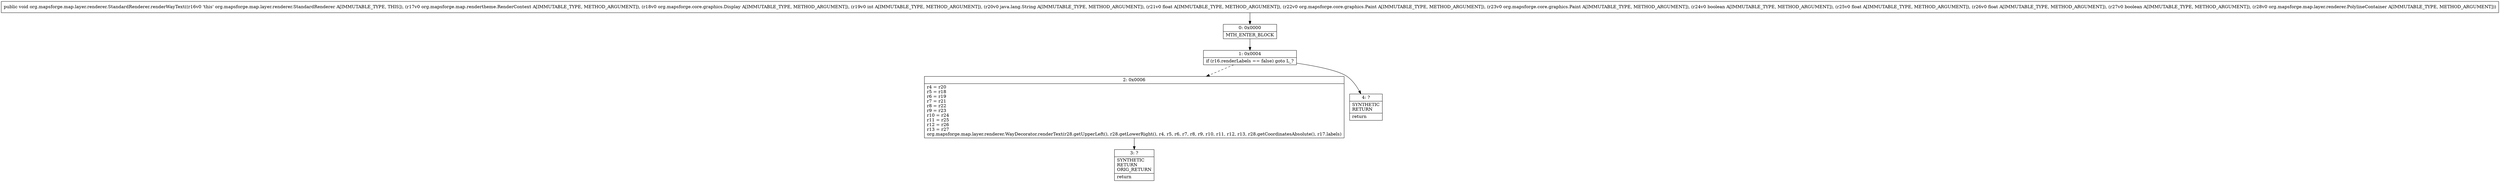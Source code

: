 digraph "CFG fororg.mapsforge.map.layer.renderer.StandardRenderer.renderWayText(Lorg\/mapsforge\/map\/rendertheme\/RenderContext;Lorg\/mapsforge\/core\/graphics\/Display;ILjava\/lang\/String;FLorg\/mapsforge\/core\/graphics\/Paint;Lorg\/mapsforge\/core\/graphics\/Paint;ZFFZLorg\/mapsforge\/map\/layer\/renderer\/PolylineContainer;)V" {
Node_0 [shape=record,label="{0\:\ 0x0000|MTH_ENTER_BLOCK\l}"];
Node_1 [shape=record,label="{1\:\ 0x0004|if (r16.renderLabels == false) goto L_?\l}"];
Node_2 [shape=record,label="{2\:\ 0x0006|r4 = r20\lr5 = r18\lr6 = r19\lr7 = r21\lr8 = r22\lr9 = r23\lr10 = r24\lr11 = r25\lr12 = r26\lr13 = r27\lorg.mapsforge.map.layer.renderer.WayDecorator.renderText(r28.getUpperLeft(), r28.getLowerRight(), r4, r5, r6, r7, r8, r9, r10, r11, r12, r13, r28.getCoordinatesAbsolute(), r17.labels)\l}"];
Node_3 [shape=record,label="{3\:\ ?|SYNTHETIC\lRETURN\lORIG_RETURN\l|return\l}"];
Node_4 [shape=record,label="{4\:\ ?|SYNTHETIC\lRETURN\l|return\l}"];
MethodNode[shape=record,label="{public void org.mapsforge.map.layer.renderer.StandardRenderer.renderWayText((r16v0 'this' org.mapsforge.map.layer.renderer.StandardRenderer A[IMMUTABLE_TYPE, THIS]), (r17v0 org.mapsforge.map.rendertheme.RenderContext A[IMMUTABLE_TYPE, METHOD_ARGUMENT]), (r18v0 org.mapsforge.core.graphics.Display A[IMMUTABLE_TYPE, METHOD_ARGUMENT]), (r19v0 int A[IMMUTABLE_TYPE, METHOD_ARGUMENT]), (r20v0 java.lang.String A[IMMUTABLE_TYPE, METHOD_ARGUMENT]), (r21v0 float A[IMMUTABLE_TYPE, METHOD_ARGUMENT]), (r22v0 org.mapsforge.core.graphics.Paint A[IMMUTABLE_TYPE, METHOD_ARGUMENT]), (r23v0 org.mapsforge.core.graphics.Paint A[IMMUTABLE_TYPE, METHOD_ARGUMENT]), (r24v0 boolean A[IMMUTABLE_TYPE, METHOD_ARGUMENT]), (r25v0 float A[IMMUTABLE_TYPE, METHOD_ARGUMENT]), (r26v0 float A[IMMUTABLE_TYPE, METHOD_ARGUMENT]), (r27v0 boolean A[IMMUTABLE_TYPE, METHOD_ARGUMENT]), (r28v0 org.mapsforge.map.layer.renderer.PolylineContainer A[IMMUTABLE_TYPE, METHOD_ARGUMENT])) }"];
MethodNode -> Node_0;
Node_0 -> Node_1;
Node_1 -> Node_2[style=dashed];
Node_1 -> Node_4;
Node_2 -> Node_3;
}

